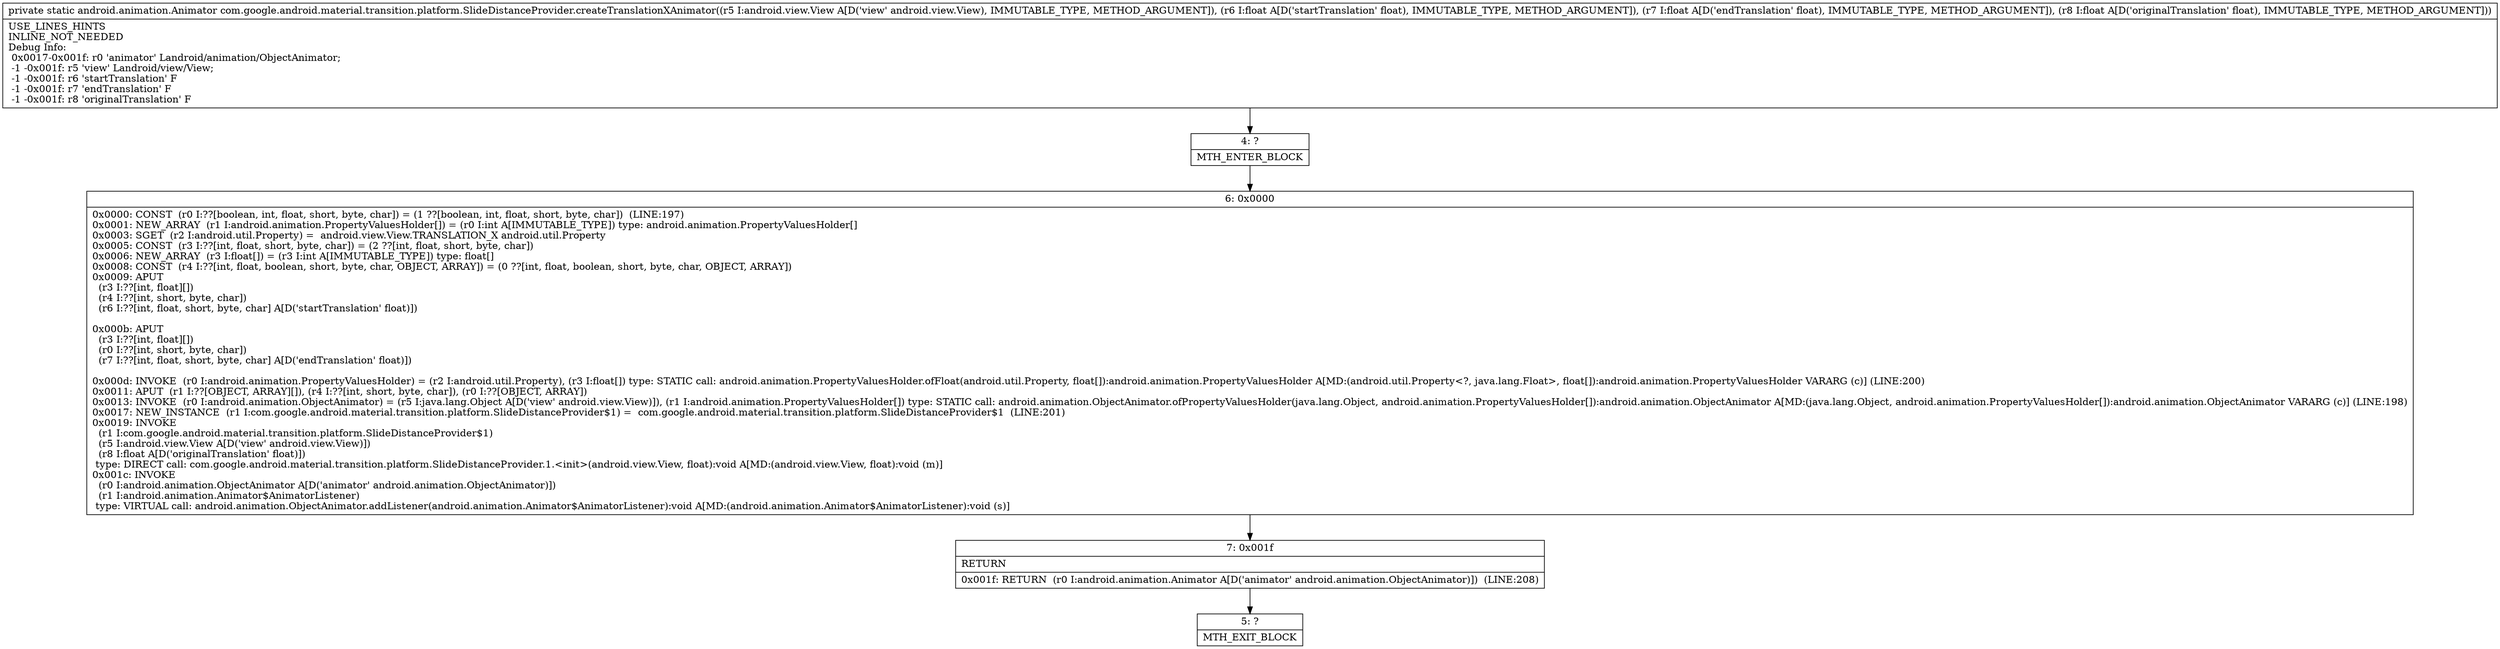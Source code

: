digraph "CFG forcom.google.android.material.transition.platform.SlideDistanceProvider.createTranslationXAnimator(Landroid\/view\/View;FFF)Landroid\/animation\/Animator;" {
Node_4 [shape=record,label="{4\:\ ?|MTH_ENTER_BLOCK\l}"];
Node_6 [shape=record,label="{6\:\ 0x0000|0x0000: CONST  (r0 I:??[boolean, int, float, short, byte, char]) = (1 ??[boolean, int, float, short, byte, char])  (LINE:197)\l0x0001: NEW_ARRAY  (r1 I:android.animation.PropertyValuesHolder[]) = (r0 I:int A[IMMUTABLE_TYPE]) type: android.animation.PropertyValuesHolder[] \l0x0003: SGET  (r2 I:android.util.Property) =  android.view.View.TRANSLATION_X android.util.Property \l0x0005: CONST  (r3 I:??[int, float, short, byte, char]) = (2 ??[int, float, short, byte, char]) \l0x0006: NEW_ARRAY  (r3 I:float[]) = (r3 I:int A[IMMUTABLE_TYPE]) type: float[] \l0x0008: CONST  (r4 I:??[int, float, boolean, short, byte, char, OBJECT, ARRAY]) = (0 ??[int, float, boolean, short, byte, char, OBJECT, ARRAY]) \l0x0009: APUT  \l  (r3 I:??[int, float][])\l  (r4 I:??[int, short, byte, char])\l  (r6 I:??[int, float, short, byte, char] A[D('startTranslation' float)])\l \l0x000b: APUT  \l  (r3 I:??[int, float][])\l  (r0 I:??[int, short, byte, char])\l  (r7 I:??[int, float, short, byte, char] A[D('endTranslation' float)])\l \l0x000d: INVOKE  (r0 I:android.animation.PropertyValuesHolder) = (r2 I:android.util.Property), (r3 I:float[]) type: STATIC call: android.animation.PropertyValuesHolder.ofFloat(android.util.Property, float[]):android.animation.PropertyValuesHolder A[MD:(android.util.Property\<?, java.lang.Float\>, float[]):android.animation.PropertyValuesHolder VARARG (c)] (LINE:200)\l0x0011: APUT  (r1 I:??[OBJECT, ARRAY][]), (r4 I:??[int, short, byte, char]), (r0 I:??[OBJECT, ARRAY]) \l0x0013: INVOKE  (r0 I:android.animation.ObjectAnimator) = (r5 I:java.lang.Object A[D('view' android.view.View)]), (r1 I:android.animation.PropertyValuesHolder[]) type: STATIC call: android.animation.ObjectAnimator.ofPropertyValuesHolder(java.lang.Object, android.animation.PropertyValuesHolder[]):android.animation.ObjectAnimator A[MD:(java.lang.Object, android.animation.PropertyValuesHolder[]):android.animation.ObjectAnimator VARARG (c)] (LINE:198)\l0x0017: NEW_INSTANCE  (r1 I:com.google.android.material.transition.platform.SlideDistanceProvider$1) =  com.google.android.material.transition.platform.SlideDistanceProvider$1  (LINE:201)\l0x0019: INVOKE  \l  (r1 I:com.google.android.material.transition.platform.SlideDistanceProvider$1)\l  (r5 I:android.view.View A[D('view' android.view.View)])\l  (r8 I:float A[D('originalTranslation' float)])\l type: DIRECT call: com.google.android.material.transition.platform.SlideDistanceProvider.1.\<init\>(android.view.View, float):void A[MD:(android.view.View, float):void (m)]\l0x001c: INVOKE  \l  (r0 I:android.animation.ObjectAnimator A[D('animator' android.animation.ObjectAnimator)])\l  (r1 I:android.animation.Animator$AnimatorListener)\l type: VIRTUAL call: android.animation.ObjectAnimator.addListener(android.animation.Animator$AnimatorListener):void A[MD:(android.animation.Animator$AnimatorListener):void (s)]\l}"];
Node_7 [shape=record,label="{7\:\ 0x001f|RETURN\l|0x001f: RETURN  (r0 I:android.animation.Animator A[D('animator' android.animation.ObjectAnimator)])  (LINE:208)\l}"];
Node_5 [shape=record,label="{5\:\ ?|MTH_EXIT_BLOCK\l}"];
MethodNode[shape=record,label="{private static android.animation.Animator com.google.android.material.transition.platform.SlideDistanceProvider.createTranslationXAnimator((r5 I:android.view.View A[D('view' android.view.View), IMMUTABLE_TYPE, METHOD_ARGUMENT]), (r6 I:float A[D('startTranslation' float), IMMUTABLE_TYPE, METHOD_ARGUMENT]), (r7 I:float A[D('endTranslation' float), IMMUTABLE_TYPE, METHOD_ARGUMENT]), (r8 I:float A[D('originalTranslation' float), IMMUTABLE_TYPE, METHOD_ARGUMENT]))  | USE_LINES_HINTS\lINLINE_NOT_NEEDED\lDebug Info:\l  0x0017\-0x001f: r0 'animator' Landroid\/animation\/ObjectAnimator;\l  \-1 \-0x001f: r5 'view' Landroid\/view\/View;\l  \-1 \-0x001f: r6 'startTranslation' F\l  \-1 \-0x001f: r7 'endTranslation' F\l  \-1 \-0x001f: r8 'originalTranslation' F\l}"];
MethodNode -> Node_4;Node_4 -> Node_6;
Node_6 -> Node_7;
Node_7 -> Node_5;
}

